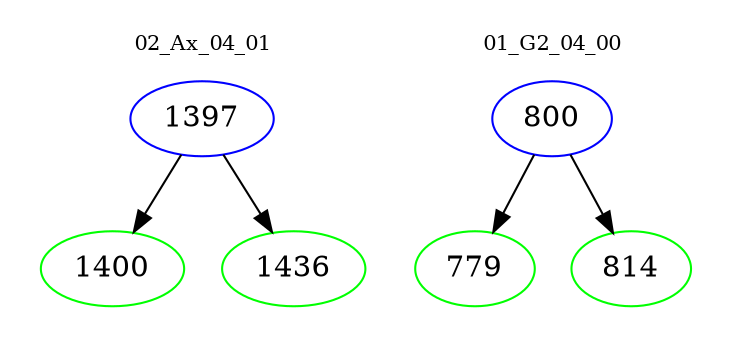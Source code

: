 digraph{
subgraph cluster_0 {
color = white
label = "02_Ax_04_01";
fontsize=10;
T0_1397 [label="1397", color="blue"]
T0_1397 -> T0_1400 [color="black"]
T0_1400 [label="1400", color="green"]
T0_1397 -> T0_1436 [color="black"]
T0_1436 [label="1436", color="green"]
}
subgraph cluster_1 {
color = white
label = "01_G2_04_00";
fontsize=10;
T1_800 [label="800", color="blue"]
T1_800 -> T1_779 [color="black"]
T1_779 [label="779", color="green"]
T1_800 -> T1_814 [color="black"]
T1_814 [label="814", color="green"]
}
}

